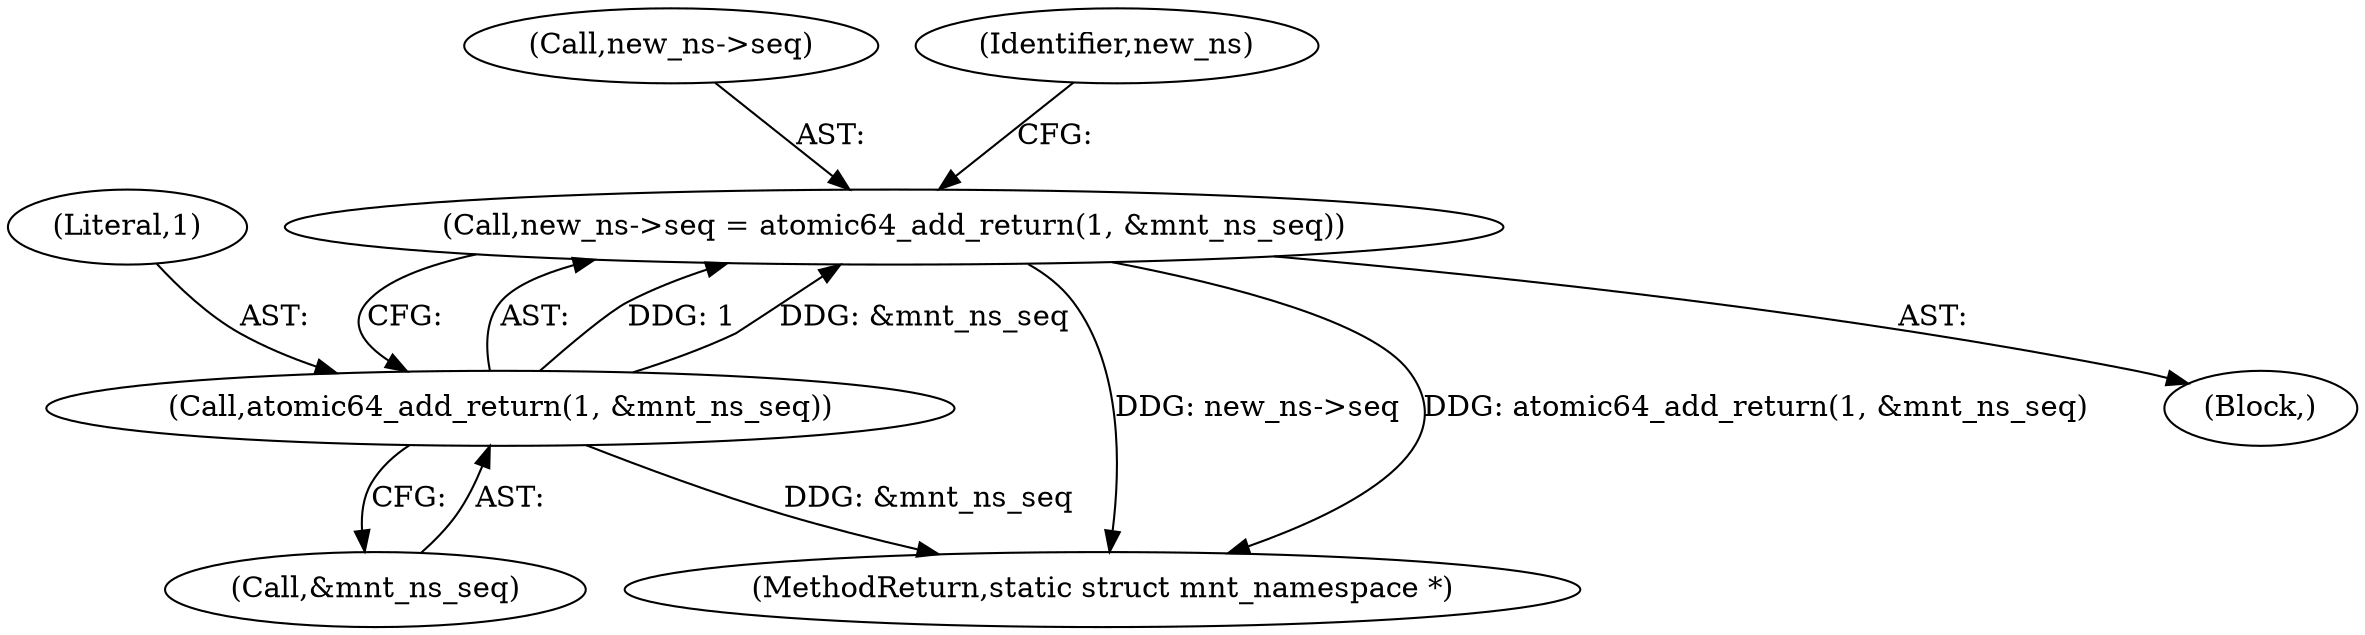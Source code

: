 digraph "0_linux_d29216842a85c7970c536108e093963f02714498@pointer" {
"1000158" [label="(Call,new_ns->seq = atomic64_add_return(1, &mnt_ns_seq))"];
"1000162" [label="(Call,atomic64_add_return(1, &mnt_ns_seq))"];
"1000159" [label="(Call,new_ns->seq)"];
"1000169" [label="(Identifier,new_ns)"];
"1000164" [label="(Call,&mnt_ns_seq)"];
"1000162" [label="(Call,atomic64_add_return(1, &mnt_ns_seq))"];
"1000102" [label="(Block,)"];
"1000215" [label="(MethodReturn,static struct mnt_namespace *)"];
"1000158" [label="(Call,new_ns->seq = atomic64_add_return(1, &mnt_ns_seq))"];
"1000163" [label="(Literal,1)"];
"1000158" -> "1000102"  [label="AST: "];
"1000158" -> "1000162"  [label="CFG: "];
"1000159" -> "1000158"  [label="AST: "];
"1000162" -> "1000158"  [label="AST: "];
"1000169" -> "1000158"  [label="CFG: "];
"1000158" -> "1000215"  [label="DDG: new_ns->seq"];
"1000158" -> "1000215"  [label="DDG: atomic64_add_return(1, &mnt_ns_seq)"];
"1000162" -> "1000158"  [label="DDG: 1"];
"1000162" -> "1000158"  [label="DDG: &mnt_ns_seq"];
"1000162" -> "1000164"  [label="CFG: "];
"1000163" -> "1000162"  [label="AST: "];
"1000164" -> "1000162"  [label="AST: "];
"1000162" -> "1000215"  [label="DDG: &mnt_ns_seq"];
}
